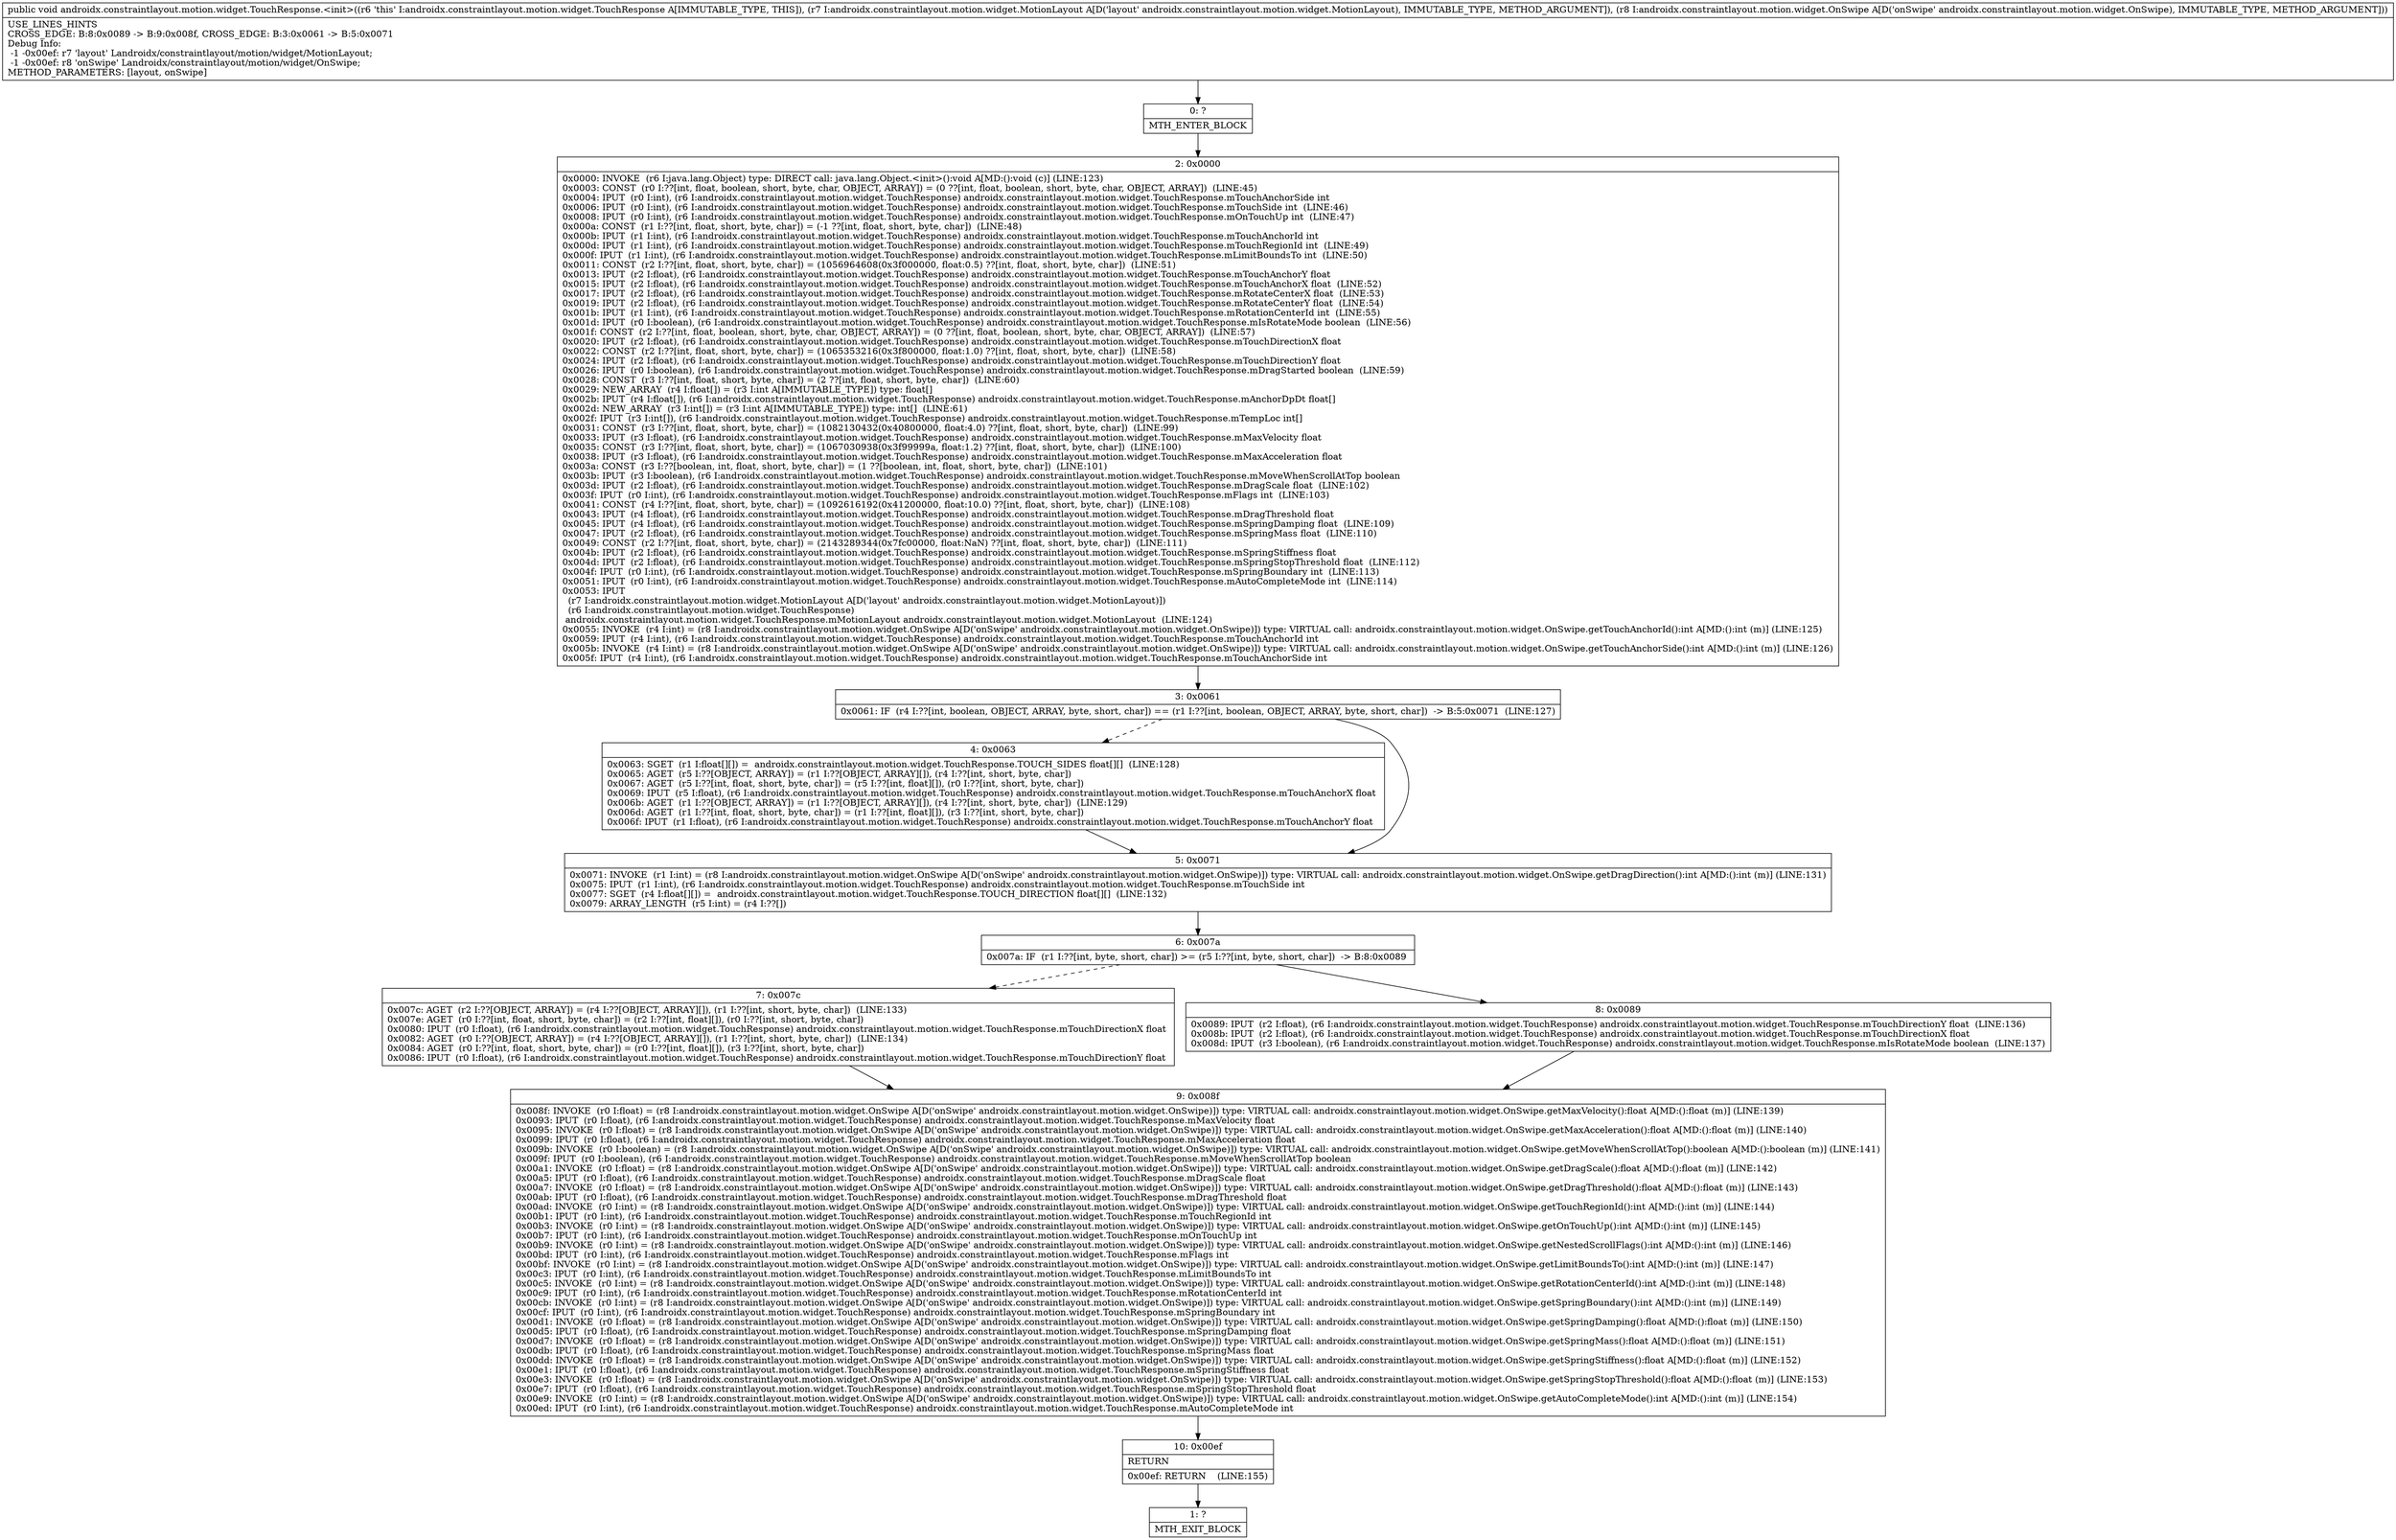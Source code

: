 digraph "CFG forandroidx.constraintlayout.motion.widget.TouchResponse.\<init\>(Landroidx\/constraintlayout\/motion\/widget\/MotionLayout;Landroidx\/constraintlayout\/motion\/widget\/OnSwipe;)V" {
Node_0 [shape=record,label="{0\:\ ?|MTH_ENTER_BLOCK\l}"];
Node_2 [shape=record,label="{2\:\ 0x0000|0x0000: INVOKE  (r6 I:java.lang.Object) type: DIRECT call: java.lang.Object.\<init\>():void A[MD:():void (c)] (LINE:123)\l0x0003: CONST  (r0 I:??[int, float, boolean, short, byte, char, OBJECT, ARRAY]) = (0 ??[int, float, boolean, short, byte, char, OBJECT, ARRAY])  (LINE:45)\l0x0004: IPUT  (r0 I:int), (r6 I:androidx.constraintlayout.motion.widget.TouchResponse) androidx.constraintlayout.motion.widget.TouchResponse.mTouchAnchorSide int \l0x0006: IPUT  (r0 I:int), (r6 I:androidx.constraintlayout.motion.widget.TouchResponse) androidx.constraintlayout.motion.widget.TouchResponse.mTouchSide int  (LINE:46)\l0x0008: IPUT  (r0 I:int), (r6 I:androidx.constraintlayout.motion.widget.TouchResponse) androidx.constraintlayout.motion.widget.TouchResponse.mOnTouchUp int  (LINE:47)\l0x000a: CONST  (r1 I:??[int, float, short, byte, char]) = (\-1 ??[int, float, short, byte, char])  (LINE:48)\l0x000b: IPUT  (r1 I:int), (r6 I:androidx.constraintlayout.motion.widget.TouchResponse) androidx.constraintlayout.motion.widget.TouchResponse.mTouchAnchorId int \l0x000d: IPUT  (r1 I:int), (r6 I:androidx.constraintlayout.motion.widget.TouchResponse) androidx.constraintlayout.motion.widget.TouchResponse.mTouchRegionId int  (LINE:49)\l0x000f: IPUT  (r1 I:int), (r6 I:androidx.constraintlayout.motion.widget.TouchResponse) androidx.constraintlayout.motion.widget.TouchResponse.mLimitBoundsTo int  (LINE:50)\l0x0011: CONST  (r2 I:??[int, float, short, byte, char]) = (1056964608(0x3f000000, float:0.5) ??[int, float, short, byte, char])  (LINE:51)\l0x0013: IPUT  (r2 I:float), (r6 I:androidx.constraintlayout.motion.widget.TouchResponse) androidx.constraintlayout.motion.widget.TouchResponse.mTouchAnchorY float \l0x0015: IPUT  (r2 I:float), (r6 I:androidx.constraintlayout.motion.widget.TouchResponse) androidx.constraintlayout.motion.widget.TouchResponse.mTouchAnchorX float  (LINE:52)\l0x0017: IPUT  (r2 I:float), (r6 I:androidx.constraintlayout.motion.widget.TouchResponse) androidx.constraintlayout.motion.widget.TouchResponse.mRotateCenterX float  (LINE:53)\l0x0019: IPUT  (r2 I:float), (r6 I:androidx.constraintlayout.motion.widget.TouchResponse) androidx.constraintlayout.motion.widget.TouchResponse.mRotateCenterY float  (LINE:54)\l0x001b: IPUT  (r1 I:int), (r6 I:androidx.constraintlayout.motion.widget.TouchResponse) androidx.constraintlayout.motion.widget.TouchResponse.mRotationCenterId int  (LINE:55)\l0x001d: IPUT  (r0 I:boolean), (r6 I:androidx.constraintlayout.motion.widget.TouchResponse) androidx.constraintlayout.motion.widget.TouchResponse.mIsRotateMode boolean  (LINE:56)\l0x001f: CONST  (r2 I:??[int, float, boolean, short, byte, char, OBJECT, ARRAY]) = (0 ??[int, float, boolean, short, byte, char, OBJECT, ARRAY])  (LINE:57)\l0x0020: IPUT  (r2 I:float), (r6 I:androidx.constraintlayout.motion.widget.TouchResponse) androidx.constraintlayout.motion.widget.TouchResponse.mTouchDirectionX float \l0x0022: CONST  (r2 I:??[int, float, short, byte, char]) = (1065353216(0x3f800000, float:1.0) ??[int, float, short, byte, char])  (LINE:58)\l0x0024: IPUT  (r2 I:float), (r6 I:androidx.constraintlayout.motion.widget.TouchResponse) androidx.constraintlayout.motion.widget.TouchResponse.mTouchDirectionY float \l0x0026: IPUT  (r0 I:boolean), (r6 I:androidx.constraintlayout.motion.widget.TouchResponse) androidx.constraintlayout.motion.widget.TouchResponse.mDragStarted boolean  (LINE:59)\l0x0028: CONST  (r3 I:??[int, float, short, byte, char]) = (2 ??[int, float, short, byte, char])  (LINE:60)\l0x0029: NEW_ARRAY  (r4 I:float[]) = (r3 I:int A[IMMUTABLE_TYPE]) type: float[] \l0x002b: IPUT  (r4 I:float[]), (r6 I:androidx.constraintlayout.motion.widget.TouchResponse) androidx.constraintlayout.motion.widget.TouchResponse.mAnchorDpDt float[] \l0x002d: NEW_ARRAY  (r3 I:int[]) = (r3 I:int A[IMMUTABLE_TYPE]) type: int[]  (LINE:61)\l0x002f: IPUT  (r3 I:int[]), (r6 I:androidx.constraintlayout.motion.widget.TouchResponse) androidx.constraintlayout.motion.widget.TouchResponse.mTempLoc int[] \l0x0031: CONST  (r3 I:??[int, float, short, byte, char]) = (1082130432(0x40800000, float:4.0) ??[int, float, short, byte, char])  (LINE:99)\l0x0033: IPUT  (r3 I:float), (r6 I:androidx.constraintlayout.motion.widget.TouchResponse) androidx.constraintlayout.motion.widget.TouchResponse.mMaxVelocity float \l0x0035: CONST  (r3 I:??[int, float, short, byte, char]) = (1067030938(0x3f99999a, float:1.2) ??[int, float, short, byte, char])  (LINE:100)\l0x0038: IPUT  (r3 I:float), (r6 I:androidx.constraintlayout.motion.widget.TouchResponse) androidx.constraintlayout.motion.widget.TouchResponse.mMaxAcceleration float \l0x003a: CONST  (r3 I:??[boolean, int, float, short, byte, char]) = (1 ??[boolean, int, float, short, byte, char])  (LINE:101)\l0x003b: IPUT  (r3 I:boolean), (r6 I:androidx.constraintlayout.motion.widget.TouchResponse) androidx.constraintlayout.motion.widget.TouchResponse.mMoveWhenScrollAtTop boolean \l0x003d: IPUT  (r2 I:float), (r6 I:androidx.constraintlayout.motion.widget.TouchResponse) androidx.constraintlayout.motion.widget.TouchResponse.mDragScale float  (LINE:102)\l0x003f: IPUT  (r0 I:int), (r6 I:androidx.constraintlayout.motion.widget.TouchResponse) androidx.constraintlayout.motion.widget.TouchResponse.mFlags int  (LINE:103)\l0x0041: CONST  (r4 I:??[int, float, short, byte, char]) = (1092616192(0x41200000, float:10.0) ??[int, float, short, byte, char])  (LINE:108)\l0x0043: IPUT  (r4 I:float), (r6 I:androidx.constraintlayout.motion.widget.TouchResponse) androidx.constraintlayout.motion.widget.TouchResponse.mDragThreshold float \l0x0045: IPUT  (r4 I:float), (r6 I:androidx.constraintlayout.motion.widget.TouchResponse) androidx.constraintlayout.motion.widget.TouchResponse.mSpringDamping float  (LINE:109)\l0x0047: IPUT  (r2 I:float), (r6 I:androidx.constraintlayout.motion.widget.TouchResponse) androidx.constraintlayout.motion.widget.TouchResponse.mSpringMass float  (LINE:110)\l0x0049: CONST  (r2 I:??[int, float, short, byte, char]) = (2143289344(0x7fc00000, float:NaN) ??[int, float, short, byte, char])  (LINE:111)\l0x004b: IPUT  (r2 I:float), (r6 I:androidx.constraintlayout.motion.widget.TouchResponse) androidx.constraintlayout.motion.widget.TouchResponse.mSpringStiffness float \l0x004d: IPUT  (r2 I:float), (r6 I:androidx.constraintlayout.motion.widget.TouchResponse) androidx.constraintlayout.motion.widget.TouchResponse.mSpringStopThreshold float  (LINE:112)\l0x004f: IPUT  (r0 I:int), (r6 I:androidx.constraintlayout.motion.widget.TouchResponse) androidx.constraintlayout.motion.widget.TouchResponse.mSpringBoundary int  (LINE:113)\l0x0051: IPUT  (r0 I:int), (r6 I:androidx.constraintlayout.motion.widget.TouchResponse) androidx.constraintlayout.motion.widget.TouchResponse.mAutoCompleteMode int  (LINE:114)\l0x0053: IPUT  \l  (r7 I:androidx.constraintlayout.motion.widget.MotionLayout A[D('layout' androidx.constraintlayout.motion.widget.MotionLayout)])\l  (r6 I:androidx.constraintlayout.motion.widget.TouchResponse)\l androidx.constraintlayout.motion.widget.TouchResponse.mMotionLayout androidx.constraintlayout.motion.widget.MotionLayout  (LINE:124)\l0x0055: INVOKE  (r4 I:int) = (r8 I:androidx.constraintlayout.motion.widget.OnSwipe A[D('onSwipe' androidx.constraintlayout.motion.widget.OnSwipe)]) type: VIRTUAL call: androidx.constraintlayout.motion.widget.OnSwipe.getTouchAnchorId():int A[MD:():int (m)] (LINE:125)\l0x0059: IPUT  (r4 I:int), (r6 I:androidx.constraintlayout.motion.widget.TouchResponse) androidx.constraintlayout.motion.widget.TouchResponse.mTouchAnchorId int \l0x005b: INVOKE  (r4 I:int) = (r8 I:androidx.constraintlayout.motion.widget.OnSwipe A[D('onSwipe' androidx.constraintlayout.motion.widget.OnSwipe)]) type: VIRTUAL call: androidx.constraintlayout.motion.widget.OnSwipe.getTouchAnchorSide():int A[MD:():int (m)] (LINE:126)\l0x005f: IPUT  (r4 I:int), (r6 I:androidx.constraintlayout.motion.widget.TouchResponse) androidx.constraintlayout.motion.widget.TouchResponse.mTouchAnchorSide int \l}"];
Node_3 [shape=record,label="{3\:\ 0x0061|0x0061: IF  (r4 I:??[int, boolean, OBJECT, ARRAY, byte, short, char]) == (r1 I:??[int, boolean, OBJECT, ARRAY, byte, short, char])  \-\> B:5:0x0071  (LINE:127)\l}"];
Node_4 [shape=record,label="{4\:\ 0x0063|0x0063: SGET  (r1 I:float[][]) =  androidx.constraintlayout.motion.widget.TouchResponse.TOUCH_SIDES float[][]  (LINE:128)\l0x0065: AGET  (r5 I:??[OBJECT, ARRAY]) = (r1 I:??[OBJECT, ARRAY][]), (r4 I:??[int, short, byte, char]) \l0x0067: AGET  (r5 I:??[int, float, short, byte, char]) = (r5 I:??[int, float][]), (r0 I:??[int, short, byte, char]) \l0x0069: IPUT  (r5 I:float), (r6 I:androidx.constraintlayout.motion.widget.TouchResponse) androidx.constraintlayout.motion.widget.TouchResponse.mTouchAnchorX float \l0x006b: AGET  (r1 I:??[OBJECT, ARRAY]) = (r1 I:??[OBJECT, ARRAY][]), (r4 I:??[int, short, byte, char])  (LINE:129)\l0x006d: AGET  (r1 I:??[int, float, short, byte, char]) = (r1 I:??[int, float][]), (r3 I:??[int, short, byte, char]) \l0x006f: IPUT  (r1 I:float), (r6 I:androidx.constraintlayout.motion.widget.TouchResponse) androidx.constraintlayout.motion.widget.TouchResponse.mTouchAnchorY float \l}"];
Node_5 [shape=record,label="{5\:\ 0x0071|0x0071: INVOKE  (r1 I:int) = (r8 I:androidx.constraintlayout.motion.widget.OnSwipe A[D('onSwipe' androidx.constraintlayout.motion.widget.OnSwipe)]) type: VIRTUAL call: androidx.constraintlayout.motion.widget.OnSwipe.getDragDirection():int A[MD:():int (m)] (LINE:131)\l0x0075: IPUT  (r1 I:int), (r6 I:androidx.constraintlayout.motion.widget.TouchResponse) androidx.constraintlayout.motion.widget.TouchResponse.mTouchSide int \l0x0077: SGET  (r4 I:float[][]) =  androidx.constraintlayout.motion.widget.TouchResponse.TOUCH_DIRECTION float[][]  (LINE:132)\l0x0079: ARRAY_LENGTH  (r5 I:int) = (r4 I:??[]) \l}"];
Node_6 [shape=record,label="{6\:\ 0x007a|0x007a: IF  (r1 I:??[int, byte, short, char]) \>= (r5 I:??[int, byte, short, char])  \-\> B:8:0x0089 \l}"];
Node_7 [shape=record,label="{7\:\ 0x007c|0x007c: AGET  (r2 I:??[OBJECT, ARRAY]) = (r4 I:??[OBJECT, ARRAY][]), (r1 I:??[int, short, byte, char])  (LINE:133)\l0x007e: AGET  (r0 I:??[int, float, short, byte, char]) = (r2 I:??[int, float][]), (r0 I:??[int, short, byte, char]) \l0x0080: IPUT  (r0 I:float), (r6 I:androidx.constraintlayout.motion.widget.TouchResponse) androidx.constraintlayout.motion.widget.TouchResponse.mTouchDirectionX float \l0x0082: AGET  (r0 I:??[OBJECT, ARRAY]) = (r4 I:??[OBJECT, ARRAY][]), (r1 I:??[int, short, byte, char])  (LINE:134)\l0x0084: AGET  (r0 I:??[int, float, short, byte, char]) = (r0 I:??[int, float][]), (r3 I:??[int, short, byte, char]) \l0x0086: IPUT  (r0 I:float), (r6 I:androidx.constraintlayout.motion.widget.TouchResponse) androidx.constraintlayout.motion.widget.TouchResponse.mTouchDirectionY float \l}"];
Node_9 [shape=record,label="{9\:\ 0x008f|0x008f: INVOKE  (r0 I:float) = (r8 I:androidx.constraintlayout.motion.widget.OnSwipe A[D('onSwipe' androidx.constraintlayout.motion.widget.OnSwipe)]) type: VIRTUAL call: androidx.constraintlayout.motion.widget.OnSwipe.getMaxVelocity():float A[MD:():float (m)] (LINE:139)\l0x0093: IPUT  (r0 I:float), (r6 I:androidx.constraintlayout.motion.widget.TouchResponse) androidx.constraintlayout.motion.widget.TouchResponse.mMaxVelocity float \l0x0095: INVOKE  (r0 I:float) = (r8 I:androidx.constraintlayout.motion.widget.OnSwipe A[D('onSwipe' androidx.constraintlayout.motion.widget.OnSwipe)]) type: VIRTUAL call: androidx.constraintlayout.motion.widget.OnSwipe.getMaxAcceleration():float A[MD:():float (m)] (LINE:140)\l0x0099: IPUT  (r0 I:float), (r6 I:androidx.constraintlayout.motion.widget.TouchResponse) androidx.constraintlayout.motion.widget.TouchResponse.mMaxAcceleration float \l0x009b: INVOKE  (r0 I:boolean) = (r8 I:androidx.constraintlayout.motion.widget.OnSwipe A[D('onSwipe' androidx.constraintlayout.motion.widget.OnSwipe)]) type: VIRTUAL call: androidx.constraintlayout.motion.widget.OnSwipe.getMoveWhenScrollAtTop():boolean A[MD:():boolean (m)] (LINE:141)\l0x009f: IPUT  (r0 I:boolean), (r6 I:androidx.constraintlayout.motion.widget.TouchResponse) androidx.constraintlayout.motion.widget.TouchResponse.mMoveWhenScrollAtTop boolean \l0x00a1: INVOKE  (r0 I:float) = (r8 I:androidx.constraintlayout.motion.widget.OnSwipe A[D('onSwipe' androidx.constraintlayout.motion.widget.OnSwipe)]) type: VIRTUAL call: androidx.constraintlayout.motion.widget.OnSwipe.getDragScale():float A[MD:():float (m)] (LINE:142)\l0x00a5: IPUT  (r0 I:float), (r6 I:androidx.constraintlayout.motion.widget.TouchResponse) androidx.constraintlayout.motion.widget.TouchResponse.mDragScale float \l0x00a7: INVOKE  (r0 I:float) = (r8 I:androidx.constraintlayout.motion.widget.OnSwipe A[D('onSwipe' androidx.constraintlayout.motion.widget.OnSwipe)]) type: VIRTUAL call: androidx.constraintlayout.motion.widget.OnSwipe.getDragThreshold():float A[MD:():float (m)] (LINE:143)\l0x00ab: IPUT  (r0 I:float), (r6 I:androidx.constraintlayout.motion.widget.TouchResponse) androidx.constraintlayout.motion.widget.TouchResponse.mDragThreshold float \l0x00ad: INVOKE  (r0 I:int) = (r8 I:androidx.constraintlayout.motion.widget.OnSwipe A[D('onSwipe' androidx.constraintlayout.motion.widget.OnSwipe)]) type: VIRTUAL call: androidx.constraintlayout.motion.widget.OnSwipe.getTouchRegionId():int A[MD:():int (m)] (LINE:144)\l0x00b1: IPUT  (r0 I:int), (r6 I:androidx.constraintlayout.motion.widget.TouchResponse) androidx.constraintlayout.motion.widget.TouchResponse.mTouchRegionId int \l0x00b3: INVOKE  (r0 I:int) = (r8 I:androidx.constraintlayout.motion.widget.OnSwipe A[D('onSwipe' androidx.constraintlayout.motion.widget.OnSwipe)]) type: VIRTUAL call: androidx.constraintlayout.motion.widget.OnSwipe.getOnTouchUp():int A[MD:():int (m)] (LINE:145)\l0x00b7: IPUT  (r0 I:int), (r6 I:androidx.constraintlayout.motion.widget.TouchResponse) androidx.constraintlayout.motion.widget.TouchResponse.mOnTouchUp int \l0x00b9: INVOKE  (r0 I:int) = (r8 I:androidx.constraintlayout.motion.widget.OnSwipe A[D('onSwipe' androidx.constraintlayout.motion.widget.OnSwipe)]) type: VIRTUAL call: androidx.constraintlayout.motion.widget.OnSwipe.getNestedScrollFlags():int A[MD:():int (m)] (LINE:146)\l0x00bd: IPUT  (r0 I:int), (r6 I:androidx.constraintlayout.motion.widget.TouchResponse) androidx.constraintlayout.motion.widget.TouchResponse.mFlags int \l0x00bf: INVOKE  (r0 I:int) = (r8 I:androidx.constraintlayout.motion.widget.OnSwipe A[D('onSwipe' androidx.constraintlayout.motion.widget.OnSwipe)]) type: VIRTUAL call: androidx.constraintlayout.motion.widget.OnSwipe.getLimitBoundsTo():int A[MD:():int (m)] (LINE:147)\l0x00c3: IPUT  (r0 I:int), (r6 I:androidx.constraintlayout.motion.widget.TouchResponse) androidx.constraintlayout.motion.widget.TouchResponse.mLimitBoundsTo int \l0x00c5: INVOKE  (r0 I:int) = (r8 I:androidx.constraintlayout.motion.widget.OnSwipe A[D('onSwipe' androidx.constraintlayout.motion.widget.OnSwipe)]) type: VIRTUAL call: androidx.constraintlayout.motion.widget.OnSwipe.getRotationCenterId():int A[MD:():int (m)] (LINE:148)\l0x00c9: IPUT  (r0 I:int), (r6 I:androidx.constraintlayout.motion.widget.TouchResponse) androidx.constraintlayout.motion.widget.TouchResponse.mRotationCenterId int \l0x00cb: INVOKE  (r0 I:int) = (r8 I:androidx.constraintlayout.motion.widget.OnSwipe A[D('onSwipe' androidx.constraintlayout.motion.widget.OnSwipe)]) type: VIRTUAL call: androidx.constraintlayout.motion.widget.OnSwipe.getSpringBoundary():int A[MD:():int (m)] (LINE:149)\l0x00cf: IPUT  (r0 I:int), (r6 I:androidx.constraintlayout.motion.widget.TouchResponse) androidx.constraintlayout.motion.widget.TouchResponse.mSpringBoundary int \l0x00d1: INVOKE  (r0 I:float) = (r8 I:androidx.constraintlayout.motion.widget.OnSwipe A[D('onSwipe' androidx.constraintlayout.motion.widget.OnSwipe)]) type: VIRTUAL call: androidx.constraintlayout.motion.widget.OnSwipe.getSpringDamping():float A[MD:():float (m)] (LINE:150)\l0x00d5: IPUT  (r0 I:float), (r6 I:androidx.constraintlayout.motion.widget.TouchResponse) androidx.constraintlayout.motion.widget.TouchResponse.mSpringDamping float \l0x00d7: INVOKE  (r0 I:float) = (r8 I:androidx.constraintlayout.motion.widget.OnSwipe A[D('onSwipe' androidx.constraintlayout.motion.widget.OnSwipe)]) type: VIRTUAL call: androidx.constraintlayout.motion.widget.OnSwipe.getSpringMass():float A[MD:():float (m)] (LINE:151)\l0x00db: IPUT  (r0 I:float), (r6 I:androidx.constraintlayout.motion.widget.TouchResponse) androidx.constraintlayout.motion.widget.TouchResponse.mSpringMass float \l0x00dd: INVOKE  (r0 I:float) = (r8 I:androidx.constraintlayout.motion.widget.OnSwipe A[D('onSwipe' androidx.constraintlayout.motion.widget.OnSwipe)]) type: VIRTUAL call: androidx.constraintlayout.motion.widget.OnSwipe.getSpringStiffness():float A[MD:():float (m)] (LINE:152)\l0x00e1: IPUT  (r0 I:float), (r6 I:androidx.constraintlayout.motion.widget.TouchResponse) androidx.constraintlayout.motion.widget.TouchResponse.mSpringStiffness float \l0x00e3: INVOKE  (r0 I:float) = (r8 I:androidx.constraintlayout.motion.widget.OnSwipe A[D('onSwipe' androidx.constraintlayout.motion.widget.OnSwipe)]) type: VIRTUAL call: androidx.constraintlayout.motion.widget.OnSwipe.getSpringStopThreshold():float A[MD:():float (m)] (LINE:153)\l0x00e7: IPUT  (r0 I:float), (r6 I:androidx.constraintlayout.motion.widget.TouchResponse) androidx.constraintlayout.motion.widget.TouchResponse.mSpringStopThreshold float \l0x00e9: INVOKE  (r0 I:int) = (r8 I:androidx.constraintlayout.motion.widget.OnSwipe A[D('onSwipe' androidx.constraintlayout.motion.widget.OnSwipe)]) type: VIRTUAL call: androidx.constraintlayout.motion.widget.OnSwipe.getAutoCompleteMode():int A[MD:():int (m)] (LINE:154)\l0x00ed: IPUT  (r0 I:int), (r6 I:androidx.constraintlayout.motion.widget.TouchResponse) androidx.constraintlayout.motion.widget.TouchResponse.mAutoCompleteMode int \l}"];
Node_10 [shape=record,label="{10\:\ 0x00ef|RETURN\l|0x00ef: RETURN    (LINE:155)\l}"];
Node_1 [shape=record,label="{1\:\ ?|MTH_EXIT_BLOCK\l}"];
Node_8 [shape=record,label="{8\:\ 0x0089|0x0089: IPUT  (r2 I:float), (r6 I:androidx.constraintlayout.motion.widget.TouchResponse) androidx.constraintlayout.motion.widget.TouchResponse.mTouchDirectionY float  (LINE:136)\l0x008b: IPUT  (r2 I:float), (r6 I:androidx.constraintlayout.motion.widget.TouchResponse) androidx.constraintlayout.motion.widget.TouchResponse.mTouchDirectionX float \l0x008d: IPUT  (r3 I:boolean), (r6 I:androidx.constraintlayout.motion.widget.TouchResponse) androidx.constraintlayout.motion.widget.TouchResponse.mIsRotateMode boolean  (LINE:137)\l}"];
MethodNode[shape=record,label="{public void androidx.constraintlayout.motion.widget.TouchResponse.\<init\>((r6 'this' I:androidx.constraintlayout.motion.widget.TouchResponse A[IMMUTABLE_TYPE, THIS]), (r7 I:androidx.constraintlayout.motion.widget.MotionLayout A[D('layout' androidx.constraintlayout.motion.widget.MotionLayout), IMMUTABLE_TYPE, METHOD_ARGUMENT]), (r8 I:androidx.constraintlayout.motion.widget.OnSwipe A[D('onSwipe' androidx.constraintlayout.motion.widget.OnSwipe), IMMUTABLE_TYPE, METHOD_ARGUMENT]))  | USE_LINES_HINTS\lCROSS_EDGE: B:8:0x0089 \-\> B:9:0x008f, CROSS_EDGE: B:3:0x0061 \-\> B:5:0x0071\lDebug Info:\l  \-1 \-0x00ef: r7 'layout' Landroidx\/constraintlayout\/motion\/widget\/MotionLayout;\l  \-1 \-0x00ef: r8 'onSwipe' Landroidx\/constraintlayout\/motion\/widget\/OnSwipe;\lMETHOD_PARAMETERS: [layout, onSwipe]\l}"];
MethodNode -> Node_0;Node_0 -> Node_2;
Node_2 -> Node_3;
Node_3 -> Node_4[style=dashed];
Node_3 -> Node_5;
Node_4 -> Node_5;
Node_5 -> Node_6;
Node_6 -> Node_7[style=dashed];
Node_6 -> Node_8;
Node_7 -> Node_9;
Node_9 -> Node_10;
Node_10 -> Node_1;
Node_8 -> Node_9;
}

